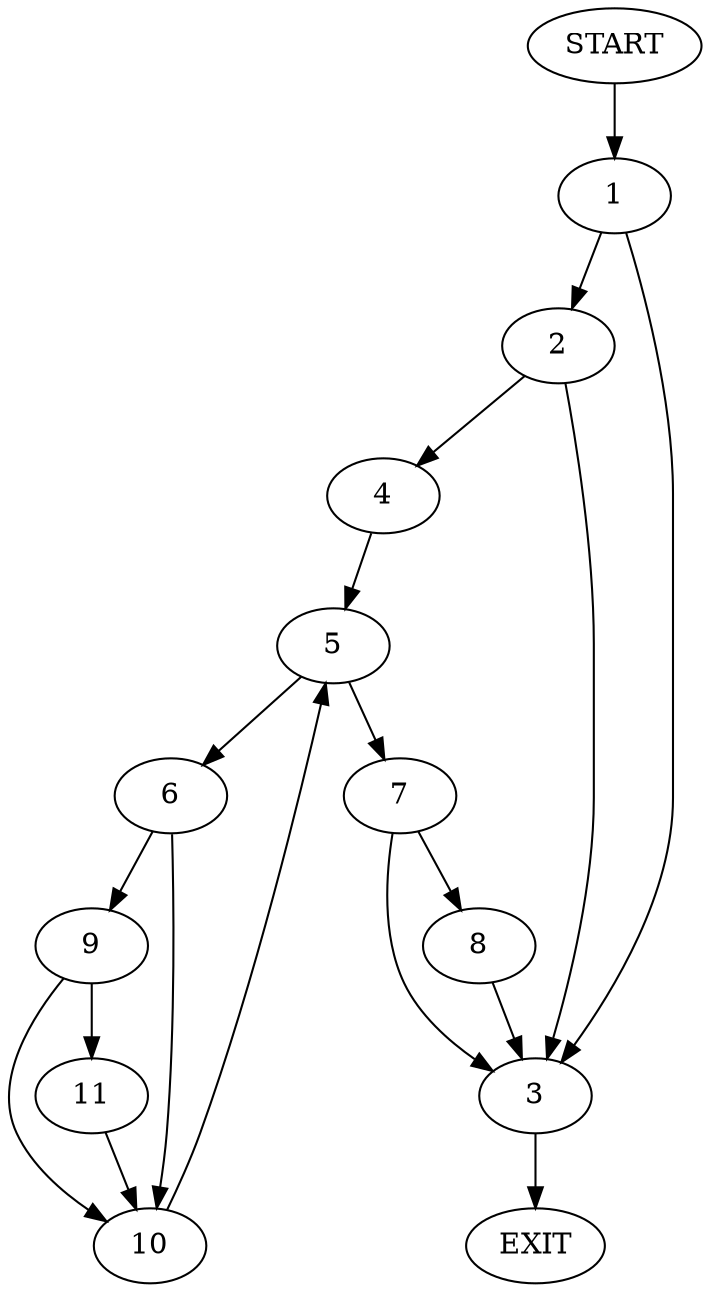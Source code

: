 digraph {
0 [label="START"]
12 [label="EXIT"]
0 -> 1
1 -> 2
1 -> 3
2 -> 4
2 -> 3
3 -> 12
4 -> 5
5 -> 6
5 -> 7
7 -> 8
7 -> 3
6 -> 9
6 -> 10
10 -> 5
9 -> 11
9 -> 10
11 -> 10
8 -> 3
}
